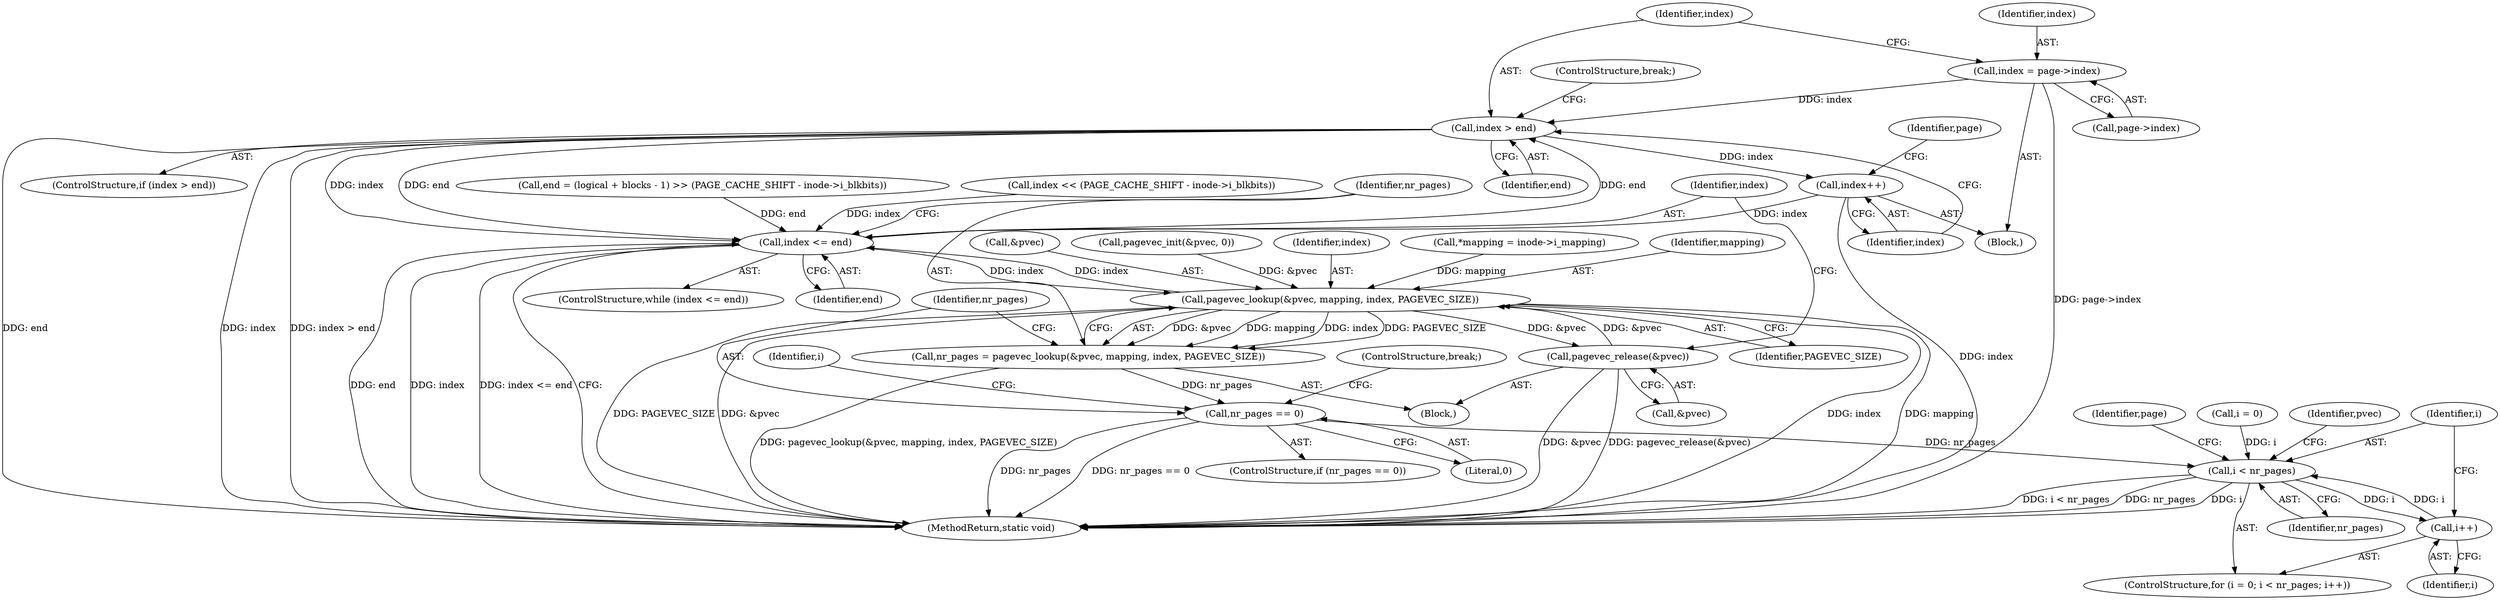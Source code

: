 digraph "0_linux_744692dc059845b2a3022119871846e74d4f6e11_15@pointer" {
"1000215" [label="(Call,index = page->index)"];
"1000221" [label="(Call,index > end)"];
"1000180" [label="(Call,index <= end)"];
"1000186" [label="(Call,pagevec_lookup(&pvec, mapping, index, PAGEVEC_SIZE))"];
"1000184" [label="(Call,nr_pages = pagevec_lookup(&pvec, mapping, index, PAGEVEC_SIZE))"];
"1000193" [label="(Call,nr_pages == 0)"];
"1000201" [label="(Call,i < nr_pages)"];
"1000204" [label="(Call,i++)"];
"1000334" [label="(Call,pagevec_release(&pvec))"];
"1000225" [label="(Call,index++)"];
"1000180" [label="(Call,index <= end)"];
"1000201" [label="(Call,i < nr_pages)"];
"1000186" [label="(Call,pagevec_lookup(&pvec, mapping, index, PAGEVEC_SIZE))"];
"1000221" [label="(Call,index > end)"];
"1000184" [label="(Call,nr_pages = pagevec_lookup(&pvec, mapping, index, PAGEVEC_SIZE))"];
"1000179" [label="(ControlStructure,while (index <= end))"];
"1000217" [label="(Call,page->index)"];
"1000224" [label="(ControlStructure,break;)"];
"1000226" [label="(Identifier,index)"];
"1000335" [label="(Call,&pvec)"];
"1000216" [label="(Identifier,index)"];
"1000193" [label="(Call,nr_pages == 0)"];
"1000204" [label="(Call,i++)"];
"1000230" [label="(Identifier,page)"];
"1000215" [label="(Call,index = page->index)"];
"1000199" [label="(Identifier,i)"];
"1000196" [label="(ControlStructure,break;)"];
"1000181" [label="(Identifier,index)"];
"1000115" [label="(Call,*mapping = inode->i_mapping)"];
"1000191" [label="(Identifier,PAGEVEC_SIZE)"];
"1000225" [label="(Call,index++)"];
"1000189" [label="(Identifier,mapping)"];
"1000209" [label="(Identifier,page)"];
"1000187" [label="(Call,&pvec)"];
"1000220" [label="(ControlStructure,if (index > end))"];
"1000195" [label="(Literal,0)"];
"1000198" [label="(Call,i = 0)"];
"1000185" [label="(Identifier,nr_pages)"];
"1000175" [label="(Call,pagevec_init(&pvec, 0))"];
"1000334" [label="(Call,pagevec_release(&pvec))"];
"1000194" [label="(Identifier,nr_pages)"];
"1000203" [label="(Identifier,nr_pages)"];
"1000192" [label="(ControlStructure,if (nr_pages == 0))"];
"1000336" [label="(Identifier,pvec)"];
"1000205" [label="(Identifier,i)"];
"1000197" [label="(ControlStructure,for (i = 0; i < nr_pages; i++))"];
"1000222" [label="(Identifier,index)"];
"1000182" [label="(Identifier,end)"];
"1000337" [label="(MethodReturn,static void)"];
"1000153" [label="(Call,end = (logical + blocks - 1) >> (PAGE_CACHE_SHIFT - inode->i_blkbits))"];
"1000202" [label="(Identifier,i)"];
"1000168" [label="(Call,index << (PAGE_CACHE_SHIFT - inode->i_blkbits))"];
"1000190" [label="(Identifier,index)"];
"1000223" [label="(Identifier,end)"];
"1000183" [label="(Block,)"];
"1000206" [label="(Block,)"];
"1000215" -> "1000206"  [label="AST: "];
"1000215" -> "1000217"  [label="CFG: "];
"1000216" -> "1000215"  [label="AST: "];
"1000217" -> "1000215"  [label="AST: "];
"1000222" -> "1000215"  [label="CFG: "];
"1000215" -> "1000337"  [label="DDG: page->index"];
"1000215" -> "1000221"  [label="DDG: index"];
"1000221" -> "1000220"  [label="AST: "];
"1000221" -> "1000223"  [label="CFG: "];
"1000222" -> "1000221"  [label="AST: "];
"1000223" -> "1000221"  [label="AST: "];
"1000224" -> "1000221"  [label="CFG: "];
"1000226" -> "1000221"  [label="CFG: "];
"1000221" -> "1000337"  [label="DDG: index > end"];
"1000221" -> "1000337"  [label="DDG: end"];
"1000221" -> "1000337"  [label="DDG: index"];
"1000221" -> "1000180"  [label="DDG: index"];
"1000221" -> "1000180"  [label="DDG: end"];
"1000180" -> "1000221"  [label="DDG: end"];
"1000221" -> "1000225"  [label="DDG: index"];
"1000180" -> "1000179"  [label="AST: "];
"1000180" -> "1000182"  [label="CFG: "];
"1000181" -> "1000180"  [label="AST: "];
"1000182" -> "1000180"  [label="AST: "];
"1000185" -> "1000180"  [label="CFG: "];
"1000337" -> "1000180"  [label="CFG: "];
"1000180" -> "1000337"  [label="DDG: end"];
"1000180" -> "1000337"  [label="DDG: index"];
"1000180" -> "1000337"  [label="DDG: index <= end"];
"1000225" -> "1000180"  [label="DDG: index"];
"1000168" -> "1000180"  [label="DDG: index"];
"1000186" -> "1000180"  [label="DDG: index"];
"1000153" -> "1000180"  [label="DDG: end"];
"1000180" -> "1000186"  [label="DDG: index"];
"1000186" -> "1000184"  [label="AST: "];
"1000186" -> "1000191"  [label="CFG: "];
"1000187" -> "1000186"  [label="AST: "];
"1000189" -> "1000186"  [label="AST: "];
"1000190" -> "1000186"  [label="AST: "];
"1000191" -> "1000186"  [label="AST: "];
"1000184" -> "1000186"  [label="CFG: "];
"1000186" -> "1000337"  [label="DDG: &pvec"];
"1000186" -> "1000337"  [label="DDG: index"];
"1000186" -> "1000337"  [label="DDG: mapping"];
"1000186" -> "1000337"  [label="DDG: PAGEVEC_SIZE"];
"1000186" -> "1000184"  [label="DDG: &pvec"];
"1000186" -> "1000184"  [label="DDG: mapping"];
"1000186" -> "1000184"  [label="DDG: index"];
"1000186" -> "1000184"  [label="DDG: PAGEVEC_SIZE"];
"1000175" -> "1000186"  [label="DDG: &pvec"];
"1000334" -> "1000186"  [label="DDG: &pvec"];
"1000115" -> "1000186"  [label="DDG: mapping"];
"1000186" -> "1000334"  [label="DDG: &pvec"];
"1000184" -> "1000183"  [label="AST: "];
"1000185" -> "1000184"  [label="AST: "];
"1000194" -> "1000184"  [label="CFG: "];
"1000184" -> "1000337"  [label="DDG: pagevec_lookup(&pvec, mapping, index, PAGEVEC_SIZE)"];
"1000184" -> "1000193"  [label="DDG: nr_pages"];
"1000193" -> "1000192"  [label="AST: "];
"1000193" -> "1000195"  [label="CFG: "];
"1000194" -> "1000193"  [label="AST: "];
"1000195" -> "1000193"  [label="AST: "];
"1000196" -> "1000193"  [label="CFG: "];
"1000199" -> "1000193"  [label="CFG: "];
"1000193" -> "1000337"  [label="DDG: nr_pages"];
"1000193" -> "1000337"  [label="DDG: nr_pages == 0"];
"1000193" -> "1000201"  [label="DDG: nr_pages"];
"1000201" -> "1000197"  [label="AST: "];
"1000201" -> "1000203"  [label="CFG: "];
"1000202" -> "1000201"  [label="AST: "];
"1000203" -> "1000201"  [label="AST: "];
"1000209" -> "1000201"  [label="CFG: "];
"1000336" -> "1000201"  [label="CFG: "];
"1000201" -> "1000337"  [label="DDG: i < nr_pages"];
"1000201" -> "1000337"  [label="DDG: nr_pages"];
"1000201" -> "1000337"  [label="DDG: i"];
"1000198" -> "1000201"  [label="DDG: i"];
"1000204" -> "1000201"  [label="DDG: i"];
"1000201" -> "1000204"  [label="DDG: i"];
"1000204" -> "1000197"  [label="AST: "];
"1000204" -> "1000205"  [label="CFG: "];
"1000205" -> "1000204"  [label="AST: "];
"1000202" -> "1000204"  [label="CFG: "];
"1000334" -> "1000183"  [label="AST: "];
"1000334" -> "1000335"  [label="CFG: "];
"1000335" -> "1000334"  [label="AST: "];
"1000181" -> "1000334"  [label="CFG: "];
"1000334" -> "1000337"  [label="DDG: pagevec_release(&pvec)"];
"1000334" -> "1000337"  [label="DDG: &pvec"];
"1000225" -> "1000206"  [label="AST: "];
"1000225" -> "1000226"  [label="CFG: "];
"1000226" -> "1000225"  [label="AST: "];
"1000230" -> "1000225"  [label="CFG: "];
"1000225" -> "1000337"  [label="DDG: index"];
}
